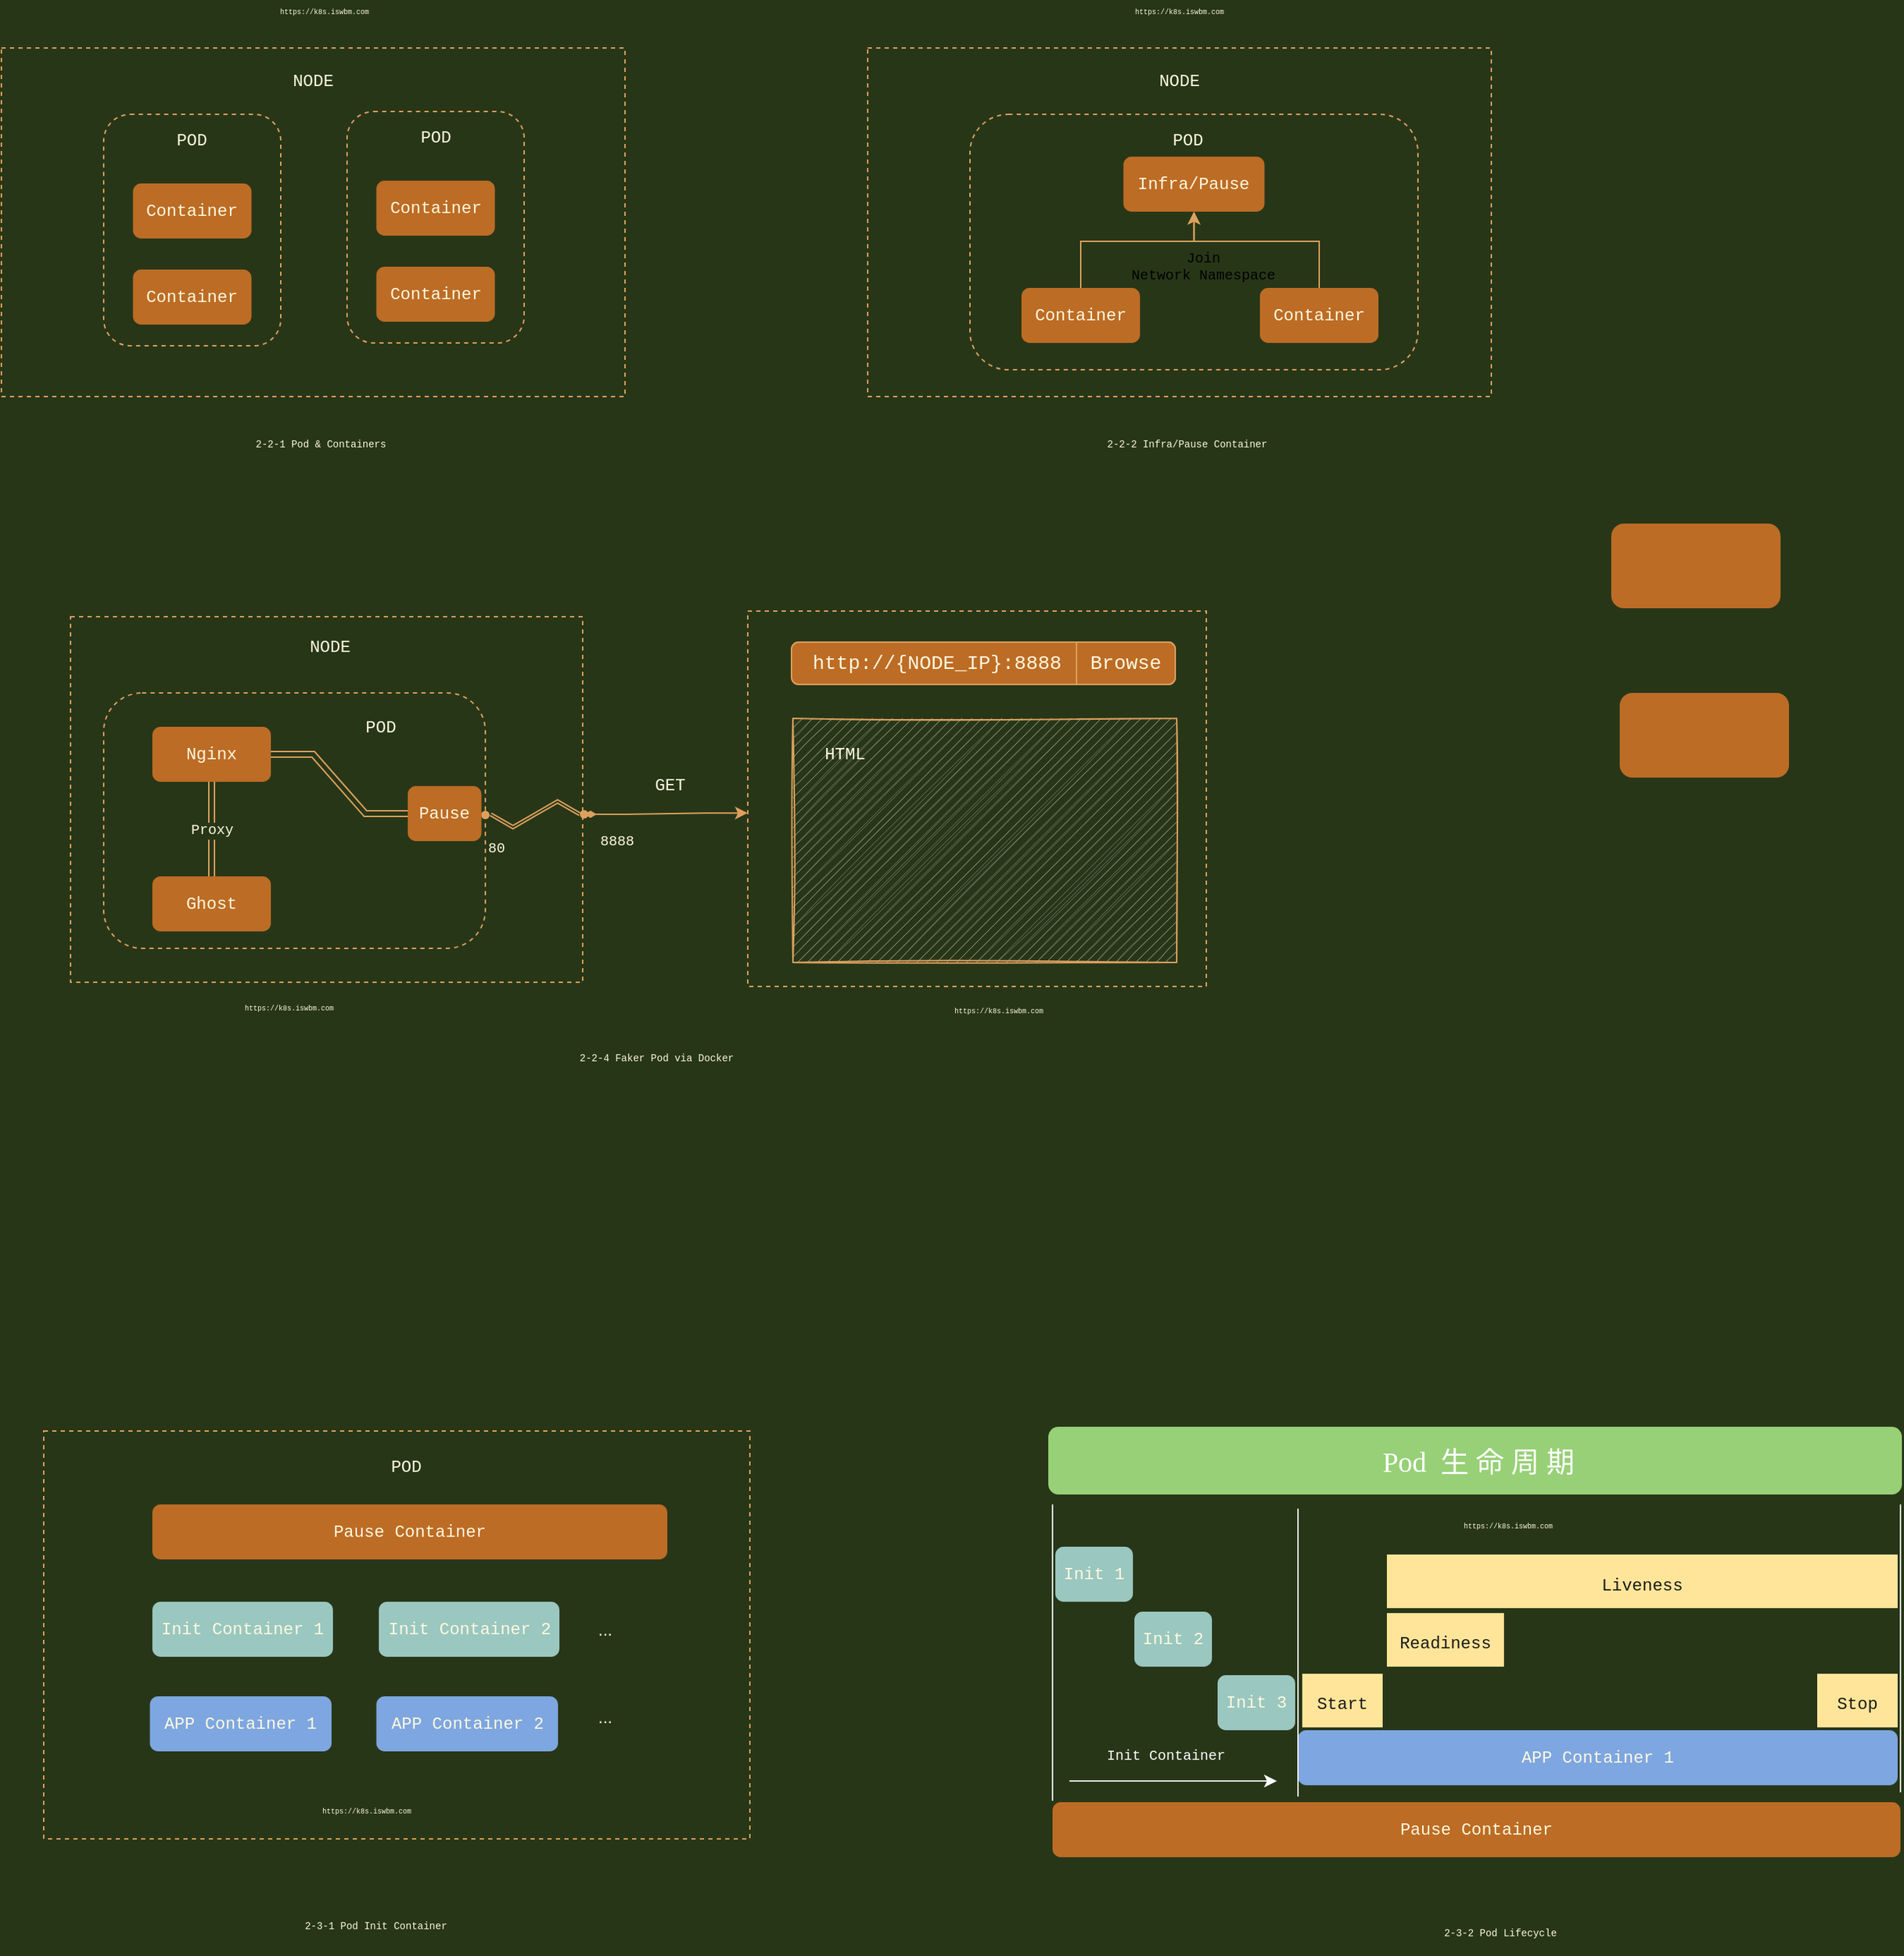 <mxfile version="16.5.1" type="github">
  <diagram id="x2RH1ujoS0OBB1Sg7jxy" name="Page-1">
    <mxGraphModel dx="2066" dy="1044" grid="0" gridSize="10" guides="1" tooltips="1" connect="1" arrows="1" fold="1" page="1" pageScale="1" pageWidth="1654" pageHeight="2336" background="#283618" math="0" shadow="0">
      <root>
        <mxCell id="0" />
        <mxCell id="1" parent="0" />
        <mxCell id="ULmTW1Mc73xyBOnyRDoW-21" value="" style="rounded=0;whiteSpace=wrap;html=1;dashed=1;labelBackgroundColor=none;labelBorderColor=none;fontFamily=Courier New;fontSize=10;fontColor=#FEFAE0;fillColor=none;strokeColor=#DDA15E;" vertex="1" parent="1">
          <mxGeometry x="150" y="1116" width="500.5" height="289" as="geometry" />
        </mxCell>
        <mxCell id="YoT8PUje8HuroWcUh24c-52" value="" style="rounded=0;whiteSpace=wrap;html=1;dashed=1;labelBackgroundColor=none;labelBorderColor=none;fontFamily=Courier New;fontSize=10;fontColor=#FEFAE0;fillColor=none;strokeColor=#DDA15E;" parent="1" vertex="1">
          <mxGeometry x="169" y="539" width="363" height="259" as="geometry" />
        </mxCell>
        <mxCell id="YoT8PUje8HuroWcUh24c-78" value="" style="rounded=0;whiteSpace=wrap;html=1;dashed=1;labelBackgroundColor=none;labelBorderColor=none;fontFamily=Courier New;fontSize=10;fontColor=#FEFAE0;fillColor=none;strokeColor=#DDA15E;" parent="1" vertex="1">
          <mxGeometry x="649" y="535" width="325" height="266" as="geometry" />
        </mxCell>
        <mxCell id="YoT8PUje8HuroWcUh24c-41" value="" style="rounded=1;whiteSpace=wrap;html=1;dashed=1;fillColor=none;fontFamily=Courier New;strokeColor=#DDA15E;fontColor=#FEFAE0;" parent="1" vertex="1">
          <mxGeometry x="192.5" y="593" width="270.5" height="181" as="geometry" />
        </mxCell>
        <mxCell id="YoT8PUje8HuroWcUh24c-11" value="" style="rounded=0;whiteSpace=wrap;html=1;fillColor=none;dashed=1;fontFamily=Courier New;strokeColor=#DDA15E;fontColor=#FEFAE0;" parent="1" vertex="1">
          <mxGeometry x="120" y="136" width="442" height="247" as="geometry" />
        </mxCell>
        <mxCell id="YoT8PUje8HuroWcUh24c-13" value="" style="rounded=1;whiteSpace=wrap;html=1;dashed=1;fillColor=none;fontFamily=Courier New;strokeColor=#DDA15E;fontColor=#FEFAE0;" parent="1" vertex="1">
          <mxGeometry x="192.5" y="183" width="125.5" height="164" as="geometry" />
        </mxCell>
        <mxCell id="YoT8PUje8HuroWcUh24c-3" value="" style="rounded=1;whiteSpace=wrap;html=1;fillColor=#BC6C25;strokeColor=none;fontFamily=Courier New;fontColor=#FEFAE0;" parent="1" vertex="1">
          <mxGeometry x="1267" y="593" width="120" height="60" as="geometry" />
        </mxCell>
        <mxCell id="YoT8PUje8HuroWcUh24c-7" value="Container" style="rounded=1;whiteSpace=wrap;html=1;fillColor=#BC6C25;strokeColor=none;fontFamily=Courier New;fontColor=#FEFAE0;" parent="1" vertex="1">
          <mxGeometry x="213.25" y="232" width="84" height="39" as="geometry" />
        </mxCell>
        <mxCell id="YoT8PUje8HuroWcUh24c-10" value="" style="rounded=1;whiteSpace=wrap;html=1;fillColor=#BC6C25;strokeColor=none;fontFamily=Courier New;fontColor=#FEFAE0;" parent="1" vertex="1">
          <mxGeometry x="1261" y="473" width="120" height="60" as="geometry" />
        </mxCell>
        <mxCell id="YoT8PUje8HuroWcUh24c-12" value="Container" style="rounded=1;whiteSpace=wrap;html=1;fillColor=#BC6C25;strokeColor=none;fontFamily=Courier New;fontColor=#FEFAE0;" parent="1" vertex="1">
          <mxGeometry x="213.25" y="293" width="84" height="39" as="geometry" />
        </mxCell>
        <mxCell id="YoT8PUje8HuroWcUh24c-14" value="POD" style="text;html=1;strokeColor=none;fillColor=none;align=center;verticalAlign=middle;whiteSpace=wrap;rounded=0;dashed=1;fontFamily=Courier New;fontColor=#FEFAE0;" parent="1" vertex="1">
          <mxGeometry x="225.25" y="187" width="60" height="30" as="geometry" />
        </mxCell>
        <mxCell id="YoT8PUje8HuroWcUh24c-15" value="" style="rounded=1;whiteSpace=wrap;html=1;dashed=1;fillColor=none;fontFamily=Courier New;strokeColor=#DDA15E;fontColor=#FEFAE0;" parent="1" vertex="1">
          <mxGeometry x="365" y="181" width="125.5" height="164" as="geometry" />
        </mxCell>
        <mxCell id="YoT8PUje8HuroWcUh24c-16" value="Container" style="rounded=1;whiteSpace=wrap;html=1;fillColor=#BC6C25;strokeColor=none;fontFamily=Courier New;fontColor=#FEFAE0;" parent="1" vertex="1">
          <mxGeometry x="385.75" y="230" width="84" height="39" as="geometry" />
        </mxCell>
        <mxCell id="YoT8PUje8HuroWcUh24c-17" value="Container" style="rounded=1;whiteSpace=wrap;html=1;fillColor=#BC6C25;strokeColor=none;fontFamily=Courier New;fontColor=#FEFAE0;" parent="1" vertex="1">
          <mxGeometry x="385.75" y="291" width="84" height="39" as="geometry" />
        </mxCell>
        <mxCell id="YoT8PUje8HuroWcUh24c-18" value="POD" style="text;html=1;strokeColor=none;fillColor=none;align=center;verticalAlign=middle;whiteSpace=wrap;rounded=0;dashed=1;fontFamily=Courier New;fontColor=#FEFAE0;" parent="1" vertex="1">
          <mxGeometry x="397.75" y="185" width="60" height="30" as="geometry" />
        </mxCell>
        <mxCell id="YoT8PUje8HuroWcUh24c-19" value="NODE" style="text;html=1;strokeColor=none;fillColor=none;align=center;verticalAlign=middle;whiteSpace=wrap;rounded=0;dashed=1;fontFamily=Courier New;fontColor=#FEFAE0;" parent="1" vertex="1">
          <mxGeometry x="311" y="145" width="60" height="30" as="geometry" />
        </mxCell>
        <mxCell id="YoT8PUje8HuroWcUh24c-22" value="2-2-1 Pod &amp;amp;&amp;nbsp;Containers" style="text;html=1;strokeColor=none;fillColor=none;align=center;verticalAlign=middle;whiteSpace=wrap;rounded=0;dashed=1;labelBackgroundColor=none;labelBorderColor=none;fontFamily=Courier New;fontSize=7;fontColor=#FEFAE0;" parent="1" vertex="1">
          <mxGeometry x="225.25" y="402" width="243" height="30" as="geometry" />
        </mxCell>
        <mxCell id="YoT8PUje8HuroWcUh24c-23" value="" style="rounded=0;whiteSpace=wrap;html=1;fillColor=none;dashed=1;fontFamily=Courier New;strokeColor=#DDA15E;fontColor=#FEFAE0;" parent="1" vertex="1">
          <mxGeometry x="734" y="136" width="442" height="247" as="geometry" />
        </mxCell>
        <mxCell id="YoT8PUje8HuroWcUh24c-24" value="" style="rounded=1;whiteSpace=wrap;html=1;dashed=1;fillColor=none;fontFamily=Courier New;strokeColor=#DDA15E;fontColor=#FEFAE0;" parent="1" vertex="1">
          <mxGeometry x="806.5" y="183" width="317.5" height="181" as="geometry" />
        </mxCell>
        <mxCell id="YoT8PUje8HuroWcUh24c-25" value="Infra/Pause" style="rounded=1;whiteSpace=wrap;html=1;fillColor=#BC6C25;strokeColor=none;fontFamily=Courier New;fontColor=#FEFAE0;" parent="1" vertex="1">
          <mxGeometry x="915.25" y="213" width="100" height="39" as="geometry" />
        </mxCell>
        <mxCell id="YoT8PUje8HuroWcUh24c-36" style="edgeStyle=orthogonalEdgeStyle;rounded=0;orthogonalLoop=1;jettySize=auto;html=1;entryX=0.5;entryY=1;entryDx=0;entryDy=0;fontFamily=Courier New;fontSize=5;fontColor=#FEFAE0;labelBackgroundColor=#283618;strokeColor=#DDA15E;" parent="1" source="YoT8PUje8HuroWcUh24c-26" target="YoT8PUje8HuroWcUh24c-25" edge="1">
          <mxGeometry relative="1" as="geometry">
            <Array as="points">
              <mxPoint x="885" y="273" />
              <mxPoint x="965" y="273" />
            </Array>
          </mxGeometry>
        </mxCell>
        <mxCell id="YoT8PUje8HuroWcUh24c-26" value="Container" style="rounded=1;whiteSpace=wrap;html=1;fillColor=#BC6C25;strokeColor=none;fontFamily=Courier New;fontColor=#FEFAE0;" parent="1" vertex="1">
          <mxGeometry x="843" y="306" width="84" height="39" as="geometry" />
        </mxCell>
        <mxCell id="YoT8PUje8HuroWcUh24c-27" value="POD" style="text;html=1;strokeColor=none;fillColor=none;align=center;verticalAlign=middle;whiteSpace=wrap;rounded=0;dashed=1;fontFamily=Courier New;fontColor=#FEFAE0;" parent="1" vertex="1">
          <mxGeometry x="930.75" y="187" width="60" height="30" as="geometry" />
        </mxCell>
        <mxCell id="YoT8PUje8HuroWcUh24c-32" value="NODE" style="text;html=1;strokeColor=none;fillColor=none;align=center;verticalAlign=middle;whiteSpace=wrap;rounded=0;dashed=1;fontFamily=Courier New;fontColor=#FEFAE0;" parent="1" vertex="1">
          <mxGeometry x="925" y="145" width="60" height="30" as="geometry" />
        </mxCell>
        <mxCell id="YoT8PUje8HuroWcUh24c-33" value="&lt;span style=&quot;font-size: 5px&quot;&gt;https://k8s.iswbm.com&lt;/span&gt;" style="text;strokeColor=none;fillColor=none;align=center;verticalAlign=middle;rounded=0;dashed=1;fontFamily=Courier New;fontColor=#FEFAE0;html=1;whiteSpace=wrap;labelBorderColor=none;labelBackgroundColor=none;fontStyle=0;fontSize=7;horizontal=1;" parent="1" vertex="1">
          <mxGeometry x="835.88" y="102" width="238.25" height="15" as="geometry" />
        </mxCell>
        <mxCell id="YoT8PUje8HuroWcUh24c-34" value="2-2-2 Infra/Pause Container" style="text;html=1;strokeColor=none;fillColor=none;align=center;verticalAlign=middle;whiteSpace=wrap;rounded=0;dashed=1;labelBackgroundColor=none;labelBorderColor=none;fontFamily=Courier New;fontSize=7;fontColor=#FEFAE0;" parent="1" vertex="1">
          <mxGeometry x="839.25" y="402" width="243" height="30" as="geometry" />
        </mxCell>
        <mxCell id="YoT8PUje8HuroWcUh24c-37" style="edgeStyle=orthogonalEdgeStyle;rounded=0;orthogonalLoop=1;jettySize=auto;html=1;entryX=0.5;entryY=1;entryDx=0;entryDy=0;fontFamily=Courier New;fontSize=5;fontColor=#FEFAE0;labelBackgroundColor=#283618;strokeColor=#DDA15E;" parent="1" source="YoT8PUje8HuroWcUh24c-35" target="YoT8PUje8HuroWcUh24c-25" edge="1">
          <mxGeometry relative="1" as="geometry">
            <Array as="points">
              <mxPoint x="1054" y="273" />
              <mxPoint x="965" y="273" />
            </Array>
          </mxGeometry>
        </mxCell>
        <mxCell id="YoT8PUje8HuroWcUh24c-35" value="Container" style="rounded=1;whiteSpace=wrap;html=1;fillColor=#BC6C25;strokeColor=none;fontFamily=Courier New;fontColor=#FEFAE0;" parent="1" vertex="1">
          <mxGeometry x="1012" y="306" width="84" height="39" as="geometry" />
        </mxCell>
        <mxCell id="YoT8PUje8HuroWcUh24c-38" value="&lt;font style=&quot;font-size: 10px&quot; color=&quot;#000000&quot;&gt;Join&lt;br style=&quot;font-size: 10px&quot;&gt;Network Namespace&lt;/font&gt;" style="text;html=1;strokeColor=none;fillColor=none;align=center;verticalAlign=middle;whiteSpace=wrap;rounded=0;dashed=1;labelBackgroundColor=none;labelBorderColor=none;fontFamily=Courier New;fontSize=5;fontColor=#FEFAE0;" parent="1" vertex="1">
          <mxGeometry x="892" y="276" width="160" height="30" as="geometry" />
        </mxCell>
        <mxCell id="YoT8PUje8HuroWcUh24c-39" value="&lt;span style=&quot;font-size: 5px&quot;&gt;https://k8s.iswbm.com&lt;/span&gt;" style="text;strokeColor=none;fillColor=none;align=center;verticalAlign=middle;rounded=0;dashed=1;fontFamily=Courier New;fontColor=#FEFAE0;html=1;whiteSpace=wrap;labelBorderColor=none;labelBackgroundColor=none;fontStyle=0;fontSize=7;horizontal=1;" parent="1" vertex="1">
          <mxGeometry x="230" y="102" width="238.25" height="15" as="geometry" />
        </mxCell>
        <mxCell id="YoT8PUje8HuroWcUh24c-61" value="Proxy" style="edgeStyle=orthogonalEdgeStyle;shape=link;rounded=0;orthogonalLoop=1;jettySize=auto;html=1;fontFamily=Courier New;fontSize=10;fontColor=#FEFAE0;startArrow=diamondThin;startFill=1;labelBackgroundColor=#283618;strokeColor=#DDA15E;" parent="1" source="YoT8PUje8HuroWcUh24c-44" target="YoT8PUje8HuroWcUh24c-50" edge="1">
          <mxGeometry relative="1" as="geometry" />
        </mxCell>
        <mxCell id="YoT8PUje8HuroWcUh24c-44" value="Nginx" style="rounded=1;whiteSpace=wrap;html=1;fillColor=#BC6C25;strokeColor=none;fontFamily=Courier New;fontColor=#FEFAE0;" parent="1" vertex="1">
          <mxGeometry x="227" y="617" width="84" height="39" as="geometry" />
        </mxCell>
        <mxCell id="YoT8PUje8HuroWcUh24c-47" value="&lt;span style=&quot;font-size: 5px&quot;&gt;https://k8s.iswbm.com&lt;/span&gt;" style="text;strokeColor=none;fillColor=none;align=center;verticalAlign=middle;rounded=0;dashed=1;fontFamily=Courier New;fontColor=#FEFAE0;html=1;whiteSpace=wrap;labelBorderColor=none;labelBackgroundColor=none;fontStyle=0;fontSize=7;horizontal=1;" parent="1" vertex="1">
          <mxGeometry x="204.75" y="808" width="238.25" height="15" as="geometry" />
        </mxCell>
        <mxCell id="YoT8PUje8HuroWcUh24c-48" value="2-2-4 Faker Pod via Docker" style="text;html=1;strokeColor=none;fillColor=none;align=center;verticalAlign=middle;whiteSpace=wrap;rounded=0;dashed=1;labelBackgroundColor=none;labelBorderColor=none;fontFamily=Courier New;fontSize=7;fontColor=#FEFAE0;" parent="1" vertex="1">
          <mxGeometry x="463" y="837" width="243" height="30" as="geometry" />
        </mxCell>
        <mxCell id="YoT8PUje8HuroWcUh24c-50" value="Ghost" style="rounded=1;whiteSpace=wrap;html=1;fillColor=#BC6C25;strokeColor=none;fontFamily=Courier New;fontColor=#FEFAE0;" parent="1" vertex="1">
          <mxGeometry x="227" y="723" width="84" height="39" as="geometry" />
        </mxCell>
        <mxCell id="YoT8PUje8HuroWcUh24c-53" value="" style="shape=waypoint;sketch=0;fillStyle=solid;size=6;pointerEvents=1;points=[];fillColor=none;resizable=0;rotatable=0;perimeter=centerPerimeter;snapToPoint=1;rounded=0;dashed=1;labelBackgroundColor=none;labelBorderColor=none;fontFamily=Courier New;fontSize=10;fontColor=#FEFAE0;html=1;strokeColor=#DDA15E;" parent="1" vertex="1">
          <mxGeometry x="443" y="659.5" width="40" height="40" as="geometry" />
        </mxCell>
        <mxCell id="YoT8PUje8HuroWcUh24c-79" style="edgeStyle=entityRelationEdgeStyle;rounded=0;orthogonalLoop=1;jettySize=auto;html=1;entryX=0;entryY=0.538;entryDx=0;entryDy=0;fontFamily=Courier New;fontSize=12;fontColor=#FEFAE0;startArrow=diamondThin;startFill=1;elbow=vertical;entryPerimeter=0;labelBackgroundColor=#283618;strokeColor=#DDA15E;" parent="1" source="YoT8PUje8HuroWcUh24c-54" target="YoT8PUje8HuroWcUh24c-78" edge="1">
          <mxGeometry relative="1" as="geometry" />
        </mxCell>
        <mxCell id="YoT8PUje8HuroWcUh24c-54" value="" style="shape=waypoint;sketch=0;fillStyle=solid;size=6;pointerEvents=1;points=[];fillColor=none;resizable=0;rotatable=0;perimeter=centerPerimeter;snapToPoint=1;rounded=0;dashed=1;labelBackgroundColor=none;labelBorderColor=none;fontFamily=Courier New;fontSize=10;fontColor=#FEFAE0;html=1;strokeColor=#DDA15E;" parent="1" vertex="1">
          <mxGeometry x="513" y="659" width="40" height="40" as="geometry" />
        </mxCell>
        <mxCell id="YoT8PUje8HuroWcUh24c-57" style="rounded=0;orthogonalLoop=1;jettySize=auto;html=1;entryX=0.4;entryY=0.575;entryDx=0;entryDy=0;entryPerimeter=0;fontFamily=Courier New;fontSize=10;fontColor=#FEFAE0;startArrow=diamondThin;startFill=1;shape=link;edgeStyle=isometricEdgeStyle;elbow=vertical;width=2;labelBackgroundColor=#283618;strokeColor=#DDA15E;" parent="1" edge="1">
          <mxGeometry relative="1" as="geometry">
            <mxPoint x="466.75" y="679" as="sourcePoint" />
            <mxPoint x="530" y="679" as="targetPoint" />
          </mxGeometry>
        </mxCell>
        <mxCell id="YoT8PUje8HuroWcUh24c-55" value="80" style="text;html=1;strokeColor=none;fillColor=none;align=center;verticalAlign=middle;whiteSpace=wrap;rounded=0;dashed=1;labelBackgroundColor=none;labelBorderColor=none;fontFamily=Courier New;fontSize=10;fontColor=#FEFAE0;" parent="1" vertex="1">
          <mxGeometry x="454" y="694" width="34.25" height="17" as="geometry" />
        </mxCell>
        <mxCell id="YoT8PUje8HuroWcUh24c-56" value="8888" style="text;html=1;strokeColor=none;fillColor=none;align=center;verticalAlign=middle;whiteSpace=wrap;rounded=0;dashed=1;labelBackgroundColor=none;labelBorderColor=none;fontFamily=Courier New;fontSize=10;fontColor=#FEFAE0;" parent="1" vertex="1">
          <mxGeometry x="536" y="689.5" width="41" height="16" as="geometry" />
        </mxCell>
        <mxCell id="YoT8PUje8HuroWcUh24c-69" value="GET" style="text;html=1;strokeColor=none;fillColor=none;align=center;verticalAlign=middle;whiteSpace=wrap;rounded=0;shadow=1;labelBackgroundColor=none;labelBorderColor=none;fontFamily=Courier New;fontSize=12;fontColor=#FEFAE0;" parent="1" vertex="1">
          <mxGeometry x="571" y="644" width="46" height="30" as="geometry" />
        </mxCell>
        <mxCell id="YoT8PUje8HuroWcUh24c-71" value="NODE" style="text;html=1;strokeColor=none;fillColor=none;align=center;verticalAlign=middle;whiteSpace=wrap;rounded=0;dashed=1;fontFamily=Courier New;fontColor=#FEFAE0;" parent="1" vertex="1">
          <mxGeometry x="323" y="546" width="60" height="30" as="geometry" />
        </mxCell>
        <mxCell id="YoT8PUje8HuroWcUh24c-75" value="http://{NODE_IP}:8888" style="html=1;shadow=0;dashed=0;shape=mxgraph.bootstrap.rrect;rSize=5;strokeColor=#DDA15E;html=1;whiteSpace=wrap;fillColor=#BC6C25;fontColor=#FEFAE0;align=left;spacingLeft=0;spacing=15;fontSize=14;rounded=0;labelBackgroundColor=none;labelBorderColor=none;fontFamily=Courier New;" parent="1" vertex="1">
          <mxGeometry x="680" y="557" width="272" height="30" as="geometry" />
        </mxCell>
        <mxCell id="YoT8PUje8HuroWcUh24c-76" value="Browse" style="html=1;shadow=0;dashed=0;shape=mxgraph.bootstrap.rightButton;strokeColor=#DDA15E;fontColor=#FEFAE0;fillColor=#BC6C25;rSize=5;perimeter=none;whiteSpace=wrap;resizeHeight=1;fontSize=14;rounded=0;labelBackgroundColor=none;labelBorderColor=none;fontFamily=Courier New;" parent="YoT8PUje8HuroWcUh24c-75" vertex="1">
          <mxGeometry x="1" width="70" height="30" relative="1" as="geometry">
            <mxPoint x="-70" as="offset" />
          </mxGeometry>
        </mxCell>
        <mxCell id="YoT8PUje8HuroWcUh24c-77" value="" style="verticalLabelPosition=bottom;verticalAlign=top;html=1;shape=mxgraph.basic.patternFillRect;fillStyle=diag;step=5;fillStrokeWidth=0.2;fillStrokeColor=#dddddd;rounded=0;shadow=0;labelBackgroundColor=none;labelBorderColor=none;fontFamily=Courier New;fontSize=12;fontColor=#FEFAE0;strokeColor=#DDA15E;fillColor=none;sketch=1;" parent="1" vertex="1">
          <mxGeometry x="681" y="611" width="272" height="173" as="geometry" />
        </mxCell>
        <mxCell id="YoT8PUje8HuroWcUh24c-80" value="HTML" style="text;html=1;strokeColor=none;fillColor=none;align=center;verticalAlign=middle;whiteSpace=wrap;rounded=0;shadow=0;labelBackgroundColor=none;labelBorderColor=none;sketch=1;fontFamily=Courier New;fontSize=12;fontColor=#FEFAE0;" parent="1" vertex="1">
          <mxGeometry x="688" y="621.5" width="60" height="30" as="geometry" />
        </mxCell>
        <mxCell id="YoT8PUje8HuroWcUh24c-84" style="edgeStyle=entityRelationEdgeStyle;shape=link;rounded=0;orthogonalLoop=1;jettySize=auto;html=1;entryX=1;entryY=0.5;entryDx=0;entryDy=0;fontFamily=Courier New;fontSize=12;fontColor=#FEFAE0;startArrow=diamondThin;startFill=1;elbow=vertical;labelBackgroundColor=#283618;strokeColor=#DDA15E;" parent="1" source="YoT8PUje8HuroWcUh24c-81" target="YoT8PUje8HuroWcUh24c-44" edge="1">
          <mxGeometry relative="1" as="geometry" />
        </mxCell>
        <mxCell id="YoT8PUje8HuroWcUh24c-81" value="Pause" style="rounded=1;whiteSpace=wrap;html=1;fillColor=#BC6C25;strokeColor=none;fontFamily=Courier New;fontColor=#FEFAE0;" parent="1" vertex="1">
          <mxGeometry x="408" y="659" width="52.25" height="39" as="geometry" />
        </mxCell>
        <mxCell id="YoT8PUje8HuroWcUh24c-85" value="&lt;span style=&quot;font-size: 5px&quot;&gt;https://k8s.iswbm.com&lt;/span&gt;" style="text;strokeColor=none;fillColor=none;align=center;verticalAlign=middle;rounded=0;dashed=1;fontFamily=Courier New;fontColor=#FEFAE0;html=1;whiteSpace=wrap;labelBorderColor=none;labelBackgroundColor=none;fontStyle=0;fontSize=7;horizontal=1;" parent="1" vertex="1">
          <mxGeometry x="708" y="810" width="238.25" height="15" as="geometry" />
        </mxCell>
        <mxCell id="YoT8PUje8HuroWcUh24c-86" value="&amp;nbsp;POD&amp;nbsp;" style="text;html=1;strokeColor=none;fillColor=none;align=center;verticalAlign=middle;whiteSpace=wrap;rounded=0;shadow=0;labelBackgroundColor=#283618;labelBorderColor=none;sketch=1;fontFamily=Courier New;fontSize=12;fontColor=#FEFAE0;" parent="1" vertex="1">
          <mxGeometry x="359" y="603" width="60" height="30" as="geometry" />
        </mxCell>
        <mxCell id="ULmTW1Mc73xyBOnyRDoW-4" value="APP Container 1" style="rounded=1;whiteSpace=wrap;html=1;fillColor=#7EA6E0;strokeColor=none;fontFamily=Courier New;fontColor=#FEFAE0;" vertex="1" parent="1">
          <mxGeometry x="225.25" y="1304" width="128.75" height="39" as="geometry" />
        </mxCell>
        <mxCell id="ULmTW1Mc73xyBOnyRDoW-5" value="POD" style="text;html=1;strokeColor=none;fillColor=none;align=center;verticalAlign=middle;whiteSpace=wrap;rounded=0;dashed=1;fontFamily=Courier New;fontColor=#FEFAE0;" vertex="1" parent="1">
          <mxGeometry x="377" y="1127" width="60" height="30" as="geometry" />
        </mxCell>
        <mxCell id="ULmTW1Mc73xyBOnyRDoW-11" value="2-3-2 Pod Lifecycle" style="text;html=1;strokeColor=none;fillColor=none;align=center;verticalAlign=middle;whiteSpace=wrap;rounded=0;dashed=1;labelBackgroundColor=none;labelBorderColor=none;fontFamily=Courier New;fontSize=7;fontColor=#FEFAE0;" vertex="1" parent="1">
          <mxGeometry x="1061" y="1457" width="243" height="30" as="geometry" />
        </mxCell>
        <mxCell id="ULmTW1Mc73xyBOnyRDoW-13" value="Pause Container" style="rounded=1;whiteSpace=wrap;html=1;fillColor=#BC6C25;strokeColor=none;fontFamily=Courier New;fontColor=#FEFAE0;" vertex="1" parent="1">
          <mxGeometry x="227" y="1168" width="365" height="39" as="geometry" />
        </mxCell>
        <mxCell id="ULmTW1Mc73xyBOnyRDoW-15" value="Init Container 1" style="rounded=1;whiteSpace=wrap;html=1;fillColor=#9AC7BF;strokeColor=none;fontFamily=Courier New;fontColor=#FEFAE0;" vertex="1" parent="1">
          <mxGeometry x="227" y="1237" width="128" height="39" as="geometry" />
        </mxCell>
        <mxCell id="ULmTW1Mc73xyBOnyRDoW-17" value="..." style="text;html=1;strokeColor=none;fillColor=none;align=center;verticalAlign=middle;whiteSpace=wrap;rounded=0;sketch=1;fontColor=#FEFAE0;" vertex="1" parent="1">
          <mxGeometry x="518" y="1241.5" width="60" height="30" as="geometry" />
        </mxCell>
        <mxCell id="ULmTW1Mc73xyBOnyRDoW-19" value="..." style="text;html=1;strokeColor=none;fillColor=none;align=center;verticalAlign=middle;whiteSpace=wrap;rounded=0;sketch=1;fontColor=#FEFAE0;" vertex="1" parent="1">
          <mxGeometry x="518" y="1304" width="60" height="30" as="geometry" />
        </mxCell>
        <mxCell id="ULmTW1Mc73xyBOnyRDoW-22" value="APP Container 2" style="rounded=1;whiteSpace=wrap;html=1;fillColor=#7EA6E0;strokeColor=none;fontFamily=Courier New;fontColor=#FEFAE0;" vertex="1" parent="1">
          <mxGeometry x="385.75" y="1304" width="128.75" height="39" as="geometry" />
        </mxCell>
        <mxCell id="ULmTW1Mc73xyBOnyRDoW-23" value="Init Container 2" style="rounded=1;whiteSpace=wrap;html=1;fillColor=#9AC7BF;strokeColor=none;fontFamily=Courier New;fontColor=#FEFAE0;" vertex="1" parent="1">
          <mxGeometry x="387.5" y="1237" width="128" height="39" as="geometry" />
        </mxCell>
        <mxCell id="ULmTW1Mc73xyBOnyRDoW-25" value="&lt;span style=&quot;font-size: 5px&quot;&gt;https://k8s.iswbm.com&lt;/span&gt;" style="text;strokeColor=none;fillColor=none;align=center;verticalAlign=middle;rounded=0;dashed=1;fontFamily=Courier New;fontColor=#FEFAE0;html=1;whiteSpace=wrap;labelBorderColor=none;labelBackgroundColor=none;fontStyle=0;fontSize=7;horizontal=1;" vertex="1" parent="1">
          <mxGeometry x="1069" y="1175" width="238.25" height="15" as="geometry" />
        </mxCell>
        <mxCell id="ULmTW1Mc73xyBOnyRDoW-26" value="2-3-1 Pod Init Container" style="text;html=1;strokeColor=none;fillColor=none;align=center;verticalAlign=middle;whiteSpace=wrap;rounded=0;dashed=1;labelBackgroundColor=none;labelBorderColor=none;fontFamily=Courier New;fontSize=7;fontColor=#FEFAE0;" vertex="1" parent="1">
          <mxGeometry x="264" y="1452" width="243" height="30" as="geometry" />
        </mxCell>
        <mxCell id="ULmTW1Mc73xyBOnyRDoW-27" value="Pause Container" style="rounded=1;whiteSpace=wrap;html=1;fillColor=#BC6C25;strokeColor=none;fontFamily=Courier New;fontColor=#FEFAE0;" vertex="1" parent="1">
          <mxGeometry x="865" y="1379" width="601" height="39" as="geometry" />
        </mxCell>
        <mxCell id="ULmTW1Mc73xyBOnyRDoW-28" value="Init 1" style="rounded=1;whiteSpace=wrap;html=1;fillColor=#9AC7BF;strokeColor=none;fontFamily=Courier New;fontColor=#FEFAE0;" vertex="1" parent="1">
          <mxGeometry x="867" y="1198" width="55" height="39" as="geometry" />
        </mxCell>
        <mxCell id="ULmTW1Mc73xyBOnyRDoW-29" value="Init 2" style="rounded=1;whiteSpace=wrap;html=1;fillColor=#9AC7BF;strokeColor=none;fontFamily=Courier New;fontColor=#FEFAE0;" vertex="1" parent="1">
          <mxGeometry x="923" y="1244" width="55" height="39" as="geometry" />
        </mxCell>
        <mxCell id="ULmTW1Mc73xyBOnyRDoW-30" value="Init 3" style="rounded=1;whiteSpace=wrap;html=1;fillColor=#9AC7BF;strokeColor=none;fontFamily=Courier New;fontColor=#FEFAE0;" vertex="1" parent="1">
          <mxGeometry x="982" y="1289" width="55" height="39" as="geometry" />
        </mxCell>
        <mxCell id="ULmTW1Mc73xyBOnyRDoW-31" value="APP Container 1" style="rounded=1;whiteSpace=wrap;html=1;fillColor=#7EA6E0;strokeColor=none;fontFamily=Courier New;fontColor=#FEFAE0;" vertex="1" parent="1">
          <mxGeometry x="1039" y="1328" width="425" height="39" as="geometry" />
        </mxCell>
        <mxCell id="ULmTW1Mc73xyBOnyRDoW-32" value="" style="endArrow=none;html=1;rounded=1;sketch=0;fontColor=#FFCCE6;strokeColor=#FFFFFF;fillColor=#BC6C25;curved=0;" edge="1" parent="1">
          <mxGeometry width="50" height="50" relative="1" as="geometry">
            <mxPoint x="865" y="1378" as="sourcePoint" />
            <mxPoint x="865" y="1168" as="targetPoint" />
          </mxGeometry>
        </mxCell>
        <mxCell id="ULmTW1Mc73xyBOnyRDoW-33" value="" style="endArrow=none;html=1;rounded=1;sketch=0;fontColor=#FFCCE6;strokeColor=#FFFFFF;fillColor=#BC6C25;curved=0;" edge="1" parent="1">
          <mxGeometry width="50" height="50" relative="1" as="geometry">
            <mxPoint x="1039" y="1375" as="sourcePoint" />
            <mxPoint x="1039" y="1171" as="targetPoint" />
          </mxGeometry>
        </mxCell>
        <mxCell id="ULmTW1Mc73xyBOnyRDoW-34" value="&amp;nbsp;Pod&amp;nbsp; 生 命 周 期" style="rounded=1;whiteSpace=wrap;html=1;sketch=0;fontColor=#FFFFFF;strokeColor=none;fillColor=#97D077;fontSize=20;fontFamily=Comic Sans MS;" vertex="1" parent="1">
          <mxGeometry x="862" y="1113" width="605" height="48" as="geometry" />
        </mxCell>
        <mxCell id="ULmTW1Mc73xyBOnyRDoW-35" value="" style="endArrow=none;html=1;rounded=1;sketch=0;fontColor=#FFCCE6;strokeColor=#FFFFFF;fillColor=#BC6C25;curved=0;" edge="1" parent="1">
          <mxGeometry width="50" height="50" relative="1" as="geometry">
            <mxPoint x="1466" y="1372" as="sourcePoint" />
            <mxPoint x="1466" y="1168" as="targetPoint" />
          </mxGeometry>
        </mxCell>
        <mxCell id="ULmTW1Mc73xyBOnyRDoW-36" value="&lt;font style=&quot;font-size: 12px&quot; color=&quot;#1a1a1a&quot;&gt;Start&lt;/font&gt;" style="rounded=0;whiteSpace=wrap;html=1;sketch=0;fontFamily=Courier New;fontSize=20;fontColor=#FFFFFF;strokeColor=none;fillColor=#FFE599;" vertex="1" parent="1">
          <mxGeometry x="1042" y="1288" width="57" height="38" as="geometry" />
        </mxCell>
        <mxCell id="ULmTW1Mc73xyBOnyRDoW-38" value="&lt;font style=&quot;font-size: 12px&quot; color=&quot;#1a1a1a&quot;&gt;Readiness&lt;/font&gt;" style="rounded=0;whiteSpace=wrap;html=1;sketch=0;fontFamily=Courier New;fontSize=20;fontColor=#FFFFFF;strokeColor=none;fillColor=#FFE599;" vertex="1" parent="1">
          <mxGeometry x="1102" y="1245" width="83" height="38" as="geometry" />
        </mxCell>
        <mxCell id="ULmTW1Mc73xyBOnyRDoW-39" value="&lt;font style=&quot;font-size: 12px&quot; color=&quot;#1a1a1a&quot;&gt;Liveness&lt;/font&gt;" style="rounded=0;whiteSpace=wrap;html=1;sketch=0;fontFamily=Courier New;fontSize=20;fontColor=#FFFFFF;strokeColor=none;fillColor=#FFE599;" vertex="1" parent="1">
          <mxGeometry x="1102" y="1203.5" width="362" height="38" as="geometry" />
        </mxCell>
        <mxCell id="ULmTW1Mc73xyBOnyRDoW-40" value="&lt;font style=&quot;font-size: 12px&quot; color=&quot;#1a1a1a&quot;&gt;Stop&lt;/font&gt;" style="rounded=0;whiteSpace=wrap;html=1;sketch=0;fontFamily=Courier New;fontSize=20;fontColor=#FFFFFF;strokeColor=none;fillColor=#FFE599;" vertex="1" parent="1">
          <mxGeometry x="1407" y="1288" width="57" height="38" as="geometry" />
        </mxCell>
        <mxCell id="ULmTW1Mc73xyBOnyRDoW-41" value="" style="endArrow=classic;html=1;rounded=1;sketch=0;fontFamily=Courier New;fontSize=12;fontColor=#1A1A1A;strokeColor=#FFFFFF;fillColor=#BC6C25;curved=0;" edge="1" parent="1">
          <mxGeometry width="50" height="50" relative="1" as="geometry">
            <mxPoint x="877" y="1364" as="sourcePoint" />
            <mxPoint x="1024" y="1364" as="targetPoint" />
          </mxGeometry>
        </mxCell>
        <mxCell id="ULmTW1Mc73xyBOnyRDoW-42" value="Init&amp;nbsp;Container&amp;nbsp;" style="text;html=1;strokeColor=none;fillColor=none;align=center;verticalAlign=middle;whiteSpace=wrap;rounded=0;sketch=0;fontFamily=Courier New;fontSize=10;fontColor=#FFFFFF;" vertex="1" parent="1">
          <mxGeometry x="870" y="1331" width="157" height="30" as="geometry" />
        </mxCell>
        <mxCell id="ULmTW1Mc73xyBOnyRDoW-43" value="&lt;span style=&quot;font-size: 5px&quot;&gt;https://k8s.iswbm.com&lt;/span&gt;" style="text;strokeColor=none;fillColor=none;align=center;verticalAlign=middle;rounded=0;dashed=1;fontFamily=Courier New;fontColor=#FEFAE0;html=1;whiteSpace=wrap;labelBorderColor=none;labelBackgroundColor=none;fontStyle=0;fontSize=7;horizontal=1;" vertex="1" parent="1">
          <mxGeometry x="260" y="1377" width="238.25" height="15" as="geometry" />
        </mxCell>
      </root>
    </mxGraphModel>
  </diagram>
</mxfile>
